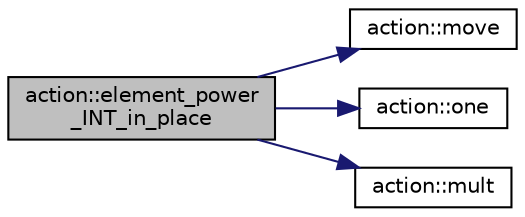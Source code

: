 digraph "action::element_power_INT_in_place"
{
  edge [fontname="Helvetica",fontsize="10",labelfontname="Helvetica",labelfontsize="10"];
  node [fontname="Helvetica",fontsize="10",shape=record];
  rankdir="LR";
  Node6929 [label="action::element_power\l_INT_in_place",height=0.2,width=0.4,color="black", fillcolor="grey75", style="filled", fontcolor="black"];
  Node6929 -> Node6930 [color="midnightblue",fontsize="10",style="solid",fontname="Helvetica"];
  Node6930 [label="action::move",height=0.2,width=0.4,color="black", fillcolor="white", style="filled",URL="$d2/d86/classaction.html#ab857fef69d8687a7926a9e4a00dd77ee"];
  Node6929 -> Node6931 [color="midnightblue",fontsize="10",style="solid",fontname="Helvetica"];
  Node6931 [label="action::one",height=0.2,width=0.4,color="black", fillcolor="white", style="filled",URL="$d2/d86/classaction.html#add7bc79f24ce000a0ca5a7c3f2ec6a55"];
  Node6929 -> Node6932 [color="midnightblue",fontsize="10",style="solid",fontname="Helvetica"];
  Node6932 [label="action::mult",height=0.2,width=0.4,color="black", fillcolor="white", style="filled",URL="$d2/d86/classaction.html#a97d41015c3985091d0f4cd34e0180ea7"];
}
